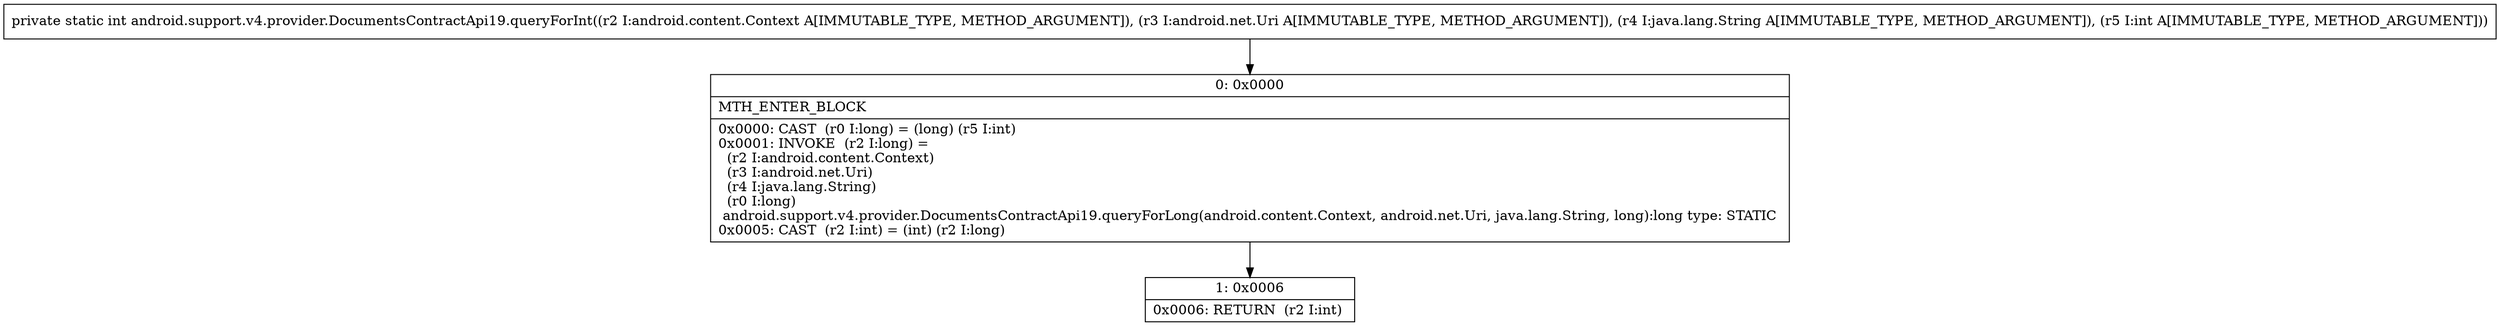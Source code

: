 digraph "CFG forandroid.support.v4.provider.DocumentsContractApi19.queryForInt(Landroid\/content\/Context;Landroid\/net\/Uri;Ljava\/lang\/String;I)I" {
Node_0 [shape=record,label="{0\:\ 0x0000|MTH_ENTER_BLOCK\l|0x0000: CAST  (r0 I:long) = (long) (r5 I:int) \l0x0001: INVOKE  (r2 I:long) = \l  (r2 I:android.content.Context)\l  (r3 I:android.net.Uri)\l  (r4 I:java.lang.String)\l  (r0 I:long)\l android.support.v4.provider.DocumentsContractApi19.queryForLong(android.content.Context, android.net.Uri, java.lang.String, long):long type: STATIC \l0x0005: CAST  (r2 I:int) = (int) (r2 I:long) \l}"];
Node_1 [shape=record,label="{1\:\ 0x0006|0x0006: RETURN  (r2 I:int) \l}"];
MethodNode[shape=record,label="{private static int android.support.v4.provider.DocumentsContractApi19.queryForInt((r2 I:android.content.Context A[IMMUTABLE_TYPE, METHOD_ARGUMENT]), (r3 I:android.net.Uri A[IMMUTABLE_TYPE, METHOD_ARGUMENT]), (r4 I:java.lang.String A[IMMUTABLE_TYPE, METHOD_ARGUMENT]), (r5 I:int A[IMMUTABLE_TYPE, METHOD_ARGUMENT])) }"];
MethodNode -> Node_0;
Node_0 -> Node_1;
}


